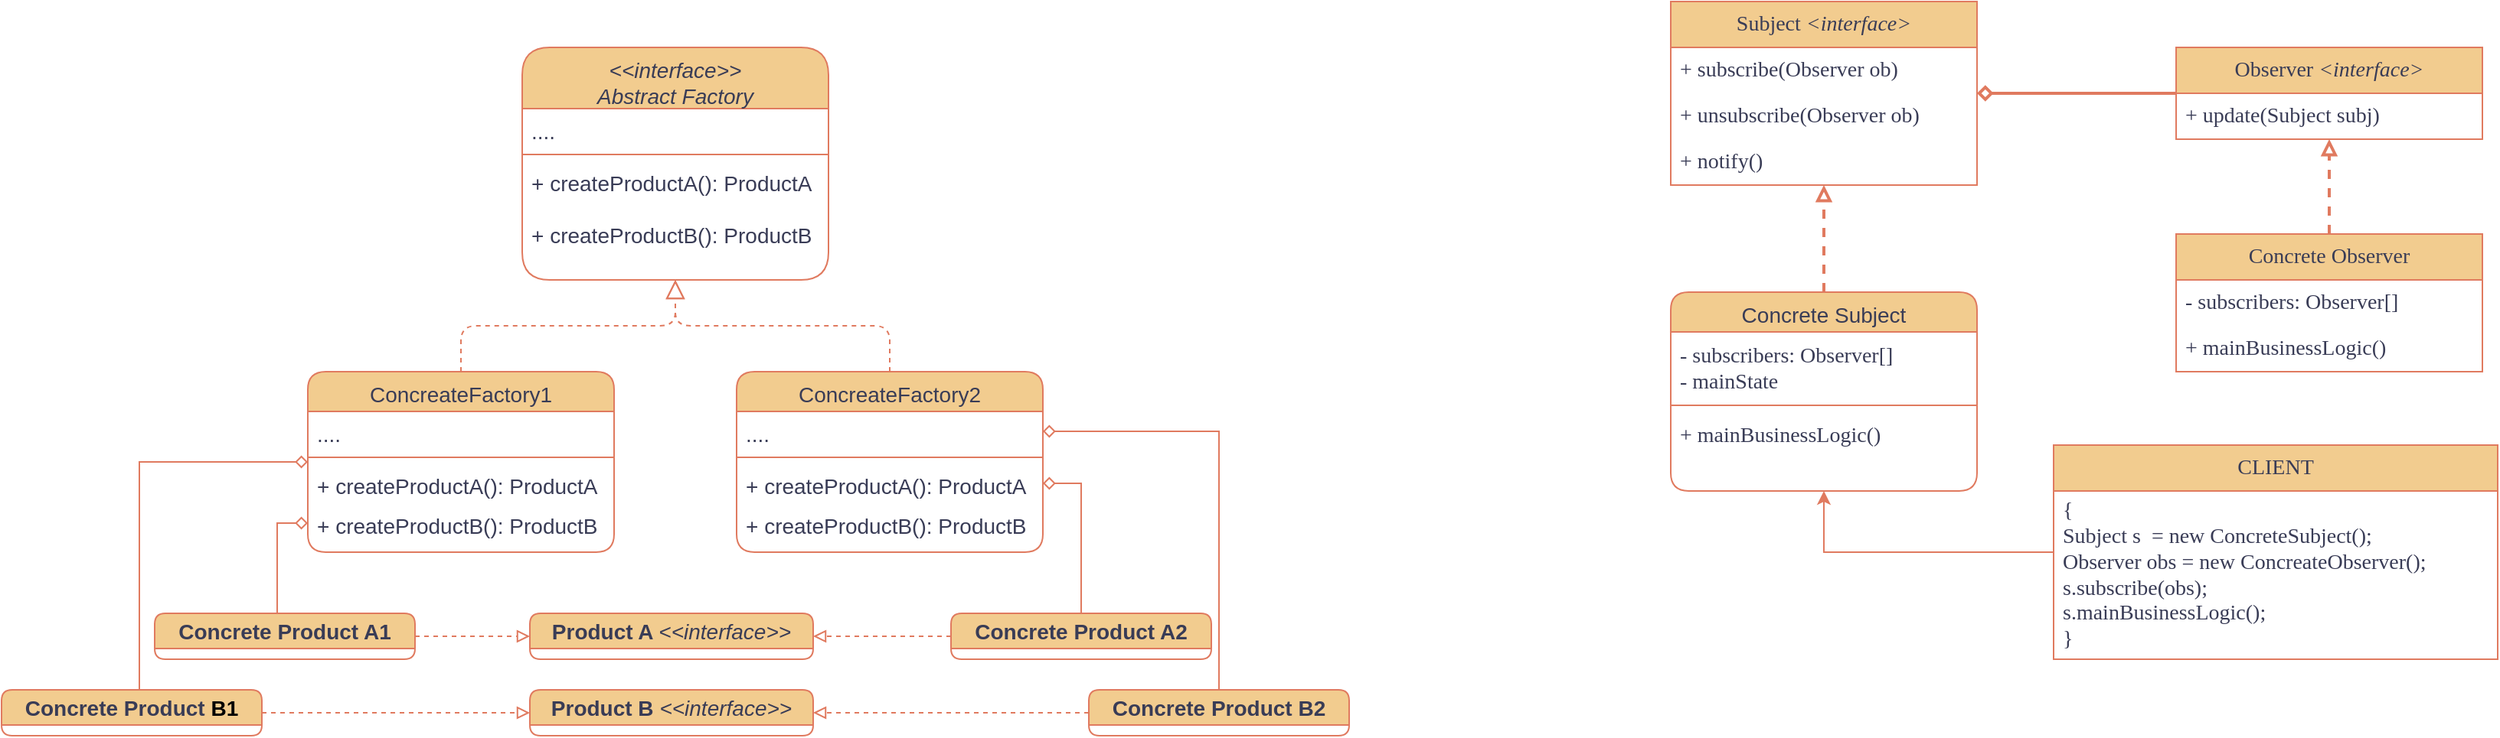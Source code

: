 <mxfile version="26.2.8">
  <diagram id="C5RBs43oDa-KdzZeNtuy" name="Page-1">
    <mxGraphModel dx="2593" dy="857" grid="1" gridSize="10" guides="1" tooltips="1" connect="1" arrows="1" fold="1" page="0" pageScale="1" pageWidth="827" pageHeight="1169" background="none" math="0" shadow="0">
      <root>
        <mxCell id="WIyWlLk6GJQsqaUBKTNV-0" />
        <mxCell id="WIyWlLk6GJQsqaUBKTNV-1" parent="WIyWlLk6GJQsqaUBKTNV-0" />
        <mxCell id="zkfFHV4jXpPFQw0GAbJ--0" value="&lt;&lt;interface&gt;&gt;&#xa;Abstract Factory" style="swimlane;fontStyle=2;align=center;verticalAlign=top;childLayout=stackLayout;horizontal=1;startSize=40;horizontalStack=0;resizeParent=1;resizeLast=0;collapsible=1;marginBottom=0;rounded=1;shadow=0;strokeWidth=1;labelBackgroundColor=none;fillColor=#F2CC8F;strokeColor=#E07A5F;fontColor=#393C56;fontSize=14;" parent="WIyWlLk6GJQsqaUBKTNV-1" vertex="1">
          <mxGeometry x="260" y="80" width="200" height="152" as="geometry">
            <mxRectangle x="200" y="100" width="160" height="26" as="alternateBounds" />
          </mxGeometry>
        </mxCell>
        <mxCell id="zkfFHV4jXpPFQw0GAbJ--1" value="...." style="text;align=left;verticalAlign=top;spacingLeft=4;spacingRight=4;overflow=hidden;rotatable=0;points=[[0,0.5],[1,0.5]];portConstraint=eastwest;labelBackgroundColor=none;fontColor=#393C56;rounded=1;fontSize=14;" parent="zkfFHV4jXpPFQw0GAbJ--0" vertex="1">
          <mxGeometry y="40" width="200" height="26" as="geometry" />
        </mxCell>
        <mxCell id="zkfFHV4jXpPFQw0GAbJ--4" value="" style="line;html=1;strokeWidth=1;align=left;verticalAlign=middle;spacingTop=-1;spacingLeft=3;spacingRight=3;rotatable=0;labelPosition=right;points=[];portConstraint=eastwest;labelBackgroundColor=none;fillColor=#F2CC8F;strokeColor=#E07A5F;fontColor=#393C56;rounded=1;fontSize=14;" parent="zkfFHV4jXpPFQw0GAbJ--0" vertex="1">
          <mxGeometry y="66" width="200" height="8" as="geometry" />
        </mxCell>
        <mxCell id="zkfFHV4jXpPFQw0GAbJ--5" value="+ createProductA(): ProductA&#xa;&#xa;+ createProductB(): ProductB" style="text;align=left;verticalAlign=top;spacingLeft=4;spacingRight=4;overflow=hidden;rotatable=0;points=[[0,0.5],[1,0.5]];portConstraint=eastwest;labelBackgroundColor=none;fontColor=#393C56;rounded=1;fontSize=14;" parent="zkfFHV4jXpPFQw0GAbJ--0" vertex="1">
          <mxGeometry y="74" width="200" height="56" as="geometry" />
        </mxCell>
        <mxCell id="zkfFHV4jXpPFQw0GAbJ--6" value="ConcreateFactory1" style="swimlane;fontStyle=0;align=center;verticalAlign=top;childLayout=stackLayout;horizontal=1;startSize=26;horizontalStack=0;resizeParent=1;resizeLast=0;collapsible=1;marginBottom=0;rounded=1;shadow=0;strokeWidth=1;labelBackgroundColor=none;fillColor=#F2CC8F;strokeColor=#E07A5F;fontColor=#393C56;fontSize=14;" parent="WIyWlLk6GJQsqaUBKTNV-1" vertex="1">
          <mxGeometry x="120" y="292" width="200" height="118" as="geometry">
            <mxRectangle x="70" y="292" width="160" height="26" as="alternateBounds" />
          </mxGeometry>
        </mxCell>
        <mxCell id="zkfFHV4jXpPFQw0GAbJ--8" value="...." style="text;align=left;verticalAlign=top;spacingLeft=4;spacingRight=4;overflow=hidden;rotatable=0;points=[[0,0.5],[1,0.5]];portConstraint=eastwest;rounded=1;shadow=0;html=0;labelBackgroundColor=none;fontColor=#393C56;fontSize=14;" parent="zkfFHV4jXpPFQw0GAbJ--6" vertex="1">
          <mxGeometry y="26" width="200" height="26" as="geometry" />
        </mxCell>
        <mxCell id="zkfFHV4jXpPFQw0GAbJ--9" value="" style="line;html=1;strokeWidth=1;align=left;verticalAlign=middle;spacingTop=-1;spacingLeft=3;spacingRight=3;rotatable=0;labelPosition=right;points=[];portConstraint=eastwest;labelBackgroundColor=none;fillColor=#F2CC8F;strokeColor=#E07A5F;fontColor=#393C56;rounded=1;fontSize=14;" parent="zkfFHV4jXpPFQw0GAbJ--6" vertex="1">
          <mxGeometry y="52" width="200" height="8" as="geometry" />
        </mxCell>
        <mxCell id="zkfFHV4jXpPFQw0GAbJ--10" value="+ createProductA(): ProductA" style="text;align=left;verticalAlign=top;spacingLeft=4;spacingRight=4;overflow=hidden;rotatable=0;points=[[0,0.5],[1,0.5]];portConstraint=eastwest;fontStyle=0;labelBackgroundColor=none;fontColor=#393C56;rounded=1;fontSize=14;" parent="zkfFHV4jXpPFQw0GAbJ--6" vertex="1">
          <mxGeometry y="60" width="200" height="26" as="geometry" />
        </mxCell>
        <mxCell id="zkfFHV4jXpPFQw0GAbJ--11" value="+ createProductB(): ProductB" style="text;align=left;verticalAlign=top;spacingLeft=4;spacingRight=4;overflow=hidden;rotatable=0;points=[[0,0.5],[1,0.5]];portConstraint=eastwest;labelBackgroundColor=none;fontColor=#393C56;rounded=1;fontSize=14;" parent="zkfFHV4jXpPFQw0GAbJ--6" vertex="1">
          <mxGeometry y="86" width="200" height="26" as="geometry" />
        </mxCell>
        <mxCell id="zkfFHV4jXpPFQw0GAbJ--12" value="" style="endArrow=block;endSize=10;endFill=0;shadow=0;strokeWidth=1;rounded=1;curved=0;edgeStyle=elbowEdgeStyle;elbow=vertical;dashed=1;labelBackgroundColor=none;fontColor=default;strokeColor=#E07A5F;fontSize=14;" parent="WIyWlLk6GJQsqaUBKTNV-1" source="zkfFHV4jXpPFQw0GAbJ--6" target="zkfFHV4jXpPFQw0GAbJ--0" edge="1">
          <mxGeometry width="160" relative="1" as="geometry">
            <mxPoint x="260" y="203" as="sourcePoint" />
            <mxPoint x="260" y="203" as="targetPoint" />
          </mxGeometry>
        </mxCell>
        <mxCell id="zkfFHV4jXpPFQw0GAbJ--16" value="" style="endArrow=block;endSize=10;endFill=0;shadow=0;strokeWidth=1;rounded=1;curved=0;edgeStyle=elbowEdgeStyle;elbow=vertical;dashed=1;exitX=0.5;exitY=0;exitDx=0;exitDy=0;labelBackgroundColor=none;fontColor=default;strokeColor=#E07A5F;fontSize=14;" parent="WIyWlLk6GJQsqaUBKTNV-1" source="MUqr2w1ixIFpPwGGFblP-2" target="zkfFHV4jXpPFQw0GAbJ--0" edge="1">
          <mxGeometry width="160" relative="1" as="geometry">
            <mxPoint x="480" y="292" as="sourcePoint" />
            <mxPoint x="370" y="271" as="targetPoint" />
          </mxGeometry>
        </mxCell>
        <mxCell id="MUqr2w1ixIFpPwGGFblP-2" value="ConcreateFactory2" style="swimlane;fontStyle=0;align=center;verticalAlign=top;childLayout=stackLayout;horizontal=1;startSize=26;horizontalStack=0;resizeParent=1;resizeLast=0;collapsible=1;marginBottom=0;rounded=1;shadow=0;strokeWidth=1;labelBackgroundColor=none;fillColor=#F2CC8F;strokeColor=#E07A5F;fontColor=#393C56;fontSize=14;" vertex="1" parent="WIyWlLk6GJQsqaUBKTNV-1">
          <mxGeometry x="400" y="292" width="200" height="118" as="geometry">
            <mxRectangle x="329" y="292" width="160" height="26" as="alternateBounds" />
          </mxGeometry>
        </mxCell>
        <mxCell id="MUqr2w1ixIFpPwGGFblP-3" value="...." style="text;align=left;verticalAlign=top;spacingLeft=4;spacingRight=4;overflow=hidden;rotatable=0;points=[[0,0.5],[1,0.5]];portConstraint=eastwest;rounded=1;shadow=0;html=0;labelBackgroundColor=none;fontColor=#393C56;fontSize=14;" vertex="1" parent="MUqr2w1ixIFpPwGGFblP-2">
          <mxGeometry y="26" width="200" height="26" as="geometry" />
        </mxCell>
        <mxCell id="MUqr2w1ixIFpPwGGFblP-4" value="" style="line;html=1;strokeWidth=1;align=left;verticalAlign=middle;spacingTop=-1;spacingLeft=3;spacingRight=3;rotatable=0;labelPosition=right;points=[];portConstraint=eastwest;labelBackgroundColor=none;fillColor=#F2CC8F;strokeColor=#E07A5F;fontColor=#393C56;rounded=1;fontSize=14;" vertex="1" parent="MUqr2w1ixIFpPwGGFblP-2">
          <mxGeometry y="52" width="200" height="8" as="geometry" />
        </mxCell>
        <mxCell id="MUqr2w1ixIFpPwGGFblP-5" value="+ createProductA(): ProductA" style="text;align=left;verticalAlign=top;spacingLeft=4;spacingRight=4;overflow=hidden;rotatable=0;points=[[0,0.5],[1,0.5]];portConstraint=eastwest;fontStyle=0;labelBackgroundColor=none;fontColor=#393C56;rounded=1;fontSize=14;" vertex="1" parent="MUqr2w1ixIFpPwGGFblP-2">
          <mxGeometry y="60" width="200" height="26" as="geometry" />
        </mxCell>
        <mxCell id="MUqr2w1ixIFpPwGGFblP-6" value="+ createProductB(): ProductB" style="text;align=left;verticalAlign=top;spacingLeft=4;spacingRight=4;overflow=hidden;rotatable=0;points=[[0,0.5],[1,0.5]];portConstraint=eastwest;labelBackgroundColor=none;fontColor=#393C56;rounded=1;fontSize=14;" vertex="1" parent="MUqr2w1ixIFpPwGGFblP-2">
          <mxGeometry y="86" width="200" height="26" as="geometry" />
        </mxCell>
        <mxCell id="MUqr2w1ixIFpPwGGFblP-15" style="edgeStyle=orthogonalEdgeStyle;rounded=1;orthogonalLoop=1;jettySize=auto;html=1;entryX=0;entryY=0.5;entryDx=0;entryDy=0;dashed=1;endArrow=block;endFill=0;labelBackgroundColor=none;fontColor=default;strokeColor=#E07A5F;fontSize=14;" edge="1" parent="WIyWlLk6GJQsqaUBKTNV-1" source="MUqr2w1ixIFpPwGGFblP-8" target="MUqr2w1ixIFpPwGGFblP-12">
          <mxGeometry relative="1" as="geometry" />
        </mxCell>
        <mxCell id="MUqr2w1ixIFpPwGGFblP-29" value="" style="edgeStyle=orthogonalEdgeStyle;rounded=0;orthogonalLoop=1;jettySize=auto;html=1;strokeColor=#E07A5F;fontColor=#393C56;fillColor=#F2CC8F;endArrow=diamond;endFill=0;" edge="1" parent="WIyWlLk6GJQsqaUBKTNV-1" source="MUqr2w1ixIFpPwGGFblP-8" target="zkfFHV4jXpPFQw0GAbJ--11">
          <mxGeometry relative="1" as="geometry">
            <Array as="points">
              <mxPoint x="100" y="391" />
            </Array>
          </mxGeometry>
        </mxCell>
        <mxCell id="MUqr2w1ixIFpPwGGFblP-8" value="Concrete Product A1" style="swimlane;whiteSpace=wrap;html=1;labelBackgroundColor=none;fillColor=#F2CC8F;strokeColor=#E07A5F;fontColor=#393C56;rounded=1;fontSize=14;" vertex="1" collapsed="1" parent="WIyWlLk6GJQsqaUBKTNV-1">
          <mxGeometry x="20" y="450" width="170" height="30" as="geometry">
            <mxRectangle x="210" y="460" width="200" height="200" as="alternateBounds" />
          </mxGeometry>
        </mxCell>
        <mxCell id="MUqr2w1ixIFpPwGGFblP-16" style="edgeStyle=orthogonalEdgeStyle;rounded=1;orthogonalLoop=1;jettySize=auto;html=1;entryX=0;entryY=0.5;entryDx=0;entryDy=0;dashed=1;endArrow=block;endFill=0;labelBackgroundColor=none;fontColor=default;strokeColor=#E07A5F;fontSize=14;" edge="1" parent="WIyWlLk6GJQsqaUBKTNV-1" source="MUqr2w1ixIFpPwGGFblP-9" target="MUqr2w1ixIFpPwGGFblP-14">
          <mxGeometry relative="1" as="geometry" />
        </mxCell>
        <mxCell id="MUqr2w1ixIFpPwGGFblP-30" style="edgeStyle=orthogonalEdgeStyle;rounded=0;orthogonalLoop=1;jettySize=auto;html=1;strokeColor=#E07A5F;fontColor=#393C56;fillColor=#F2CC8F;endArrow=diamond;endFill=0;" edge="1" parent="WIyWlLk6GJQsqaUBKTNV-1" source="MUqr2w1ixIFpPwGGFblP-9" target="zkfFHV4jXpPFQw0GAbJ--6">
          <mxGeometry relative="1" as="geometry">
            <Array as="points">
              <mxPoint x="10" y="351" />
            </Array>
          </mxGeometry>
        </mxCell>
        <mxCell id="MUqr2w1ixIFpPwGGFblP-9" value="Concrete Product&amp;nbsp;&lt;span style=&quot;background-color: transparent; color: light-dark(rgb(0, 0, 0), rgb(255, 255, 255));&quot;&gt;B1&lt;/span&gt;" style="swimlane;whiteSpace=wrap;html=1;labelBackgroundColor=none;fillColor=#F2CC8F;strokeColor=#E07A5F;fontColor=#393C56;rounded=1;fontSize=14;" vertex="1" collapsed="1" parent="WIyWlLk6GJQsqaUBKTNV-1">
          <mxGeometry x="-80" y="500" width="170" height="30" as="geometry">
            <mxRectangle x="210" y="460" width="200" height="200" as="alternateBounds" />
          </mxGeometry>
        </mxCell>
        <mxCell id="MUqr2w1ixIFpPwGGFblP-18" style="edgeStyle=orthogonalEdgeStyle;rounded=1;orthogonalLoop=1;jettySize=auto;html=1;dashed=1;endArrow=block;endFill=0;labelBackgroundColor=none;fontColor=default;strokeColor=#E07A5F;fontSize=14;" edge="1" parent="WIyWlLk6GJQsqaUBKTNV-1" source="MUqr2w1ixIFpPwGGFblP-10" target="MUqr2w1ixIFpPwGGFblP-14">
          <mxGeometry relative="1" as="geometry">
            <mxPoint x="490" y="515" as="targetPoint" />
          </mxGeometry>
        </mxCell>
        <mxCell id="MUqr2w1ixIFpPwGGFblP-10" value="Concrete Product B2" style="swimlane;whiteSpace=wrap;html=1;labelBackgroundColor=none;fillColor=#F2CC8F;strokeColor=#E07A5F;fontColor=#393C56;rounded=1;fontSize=14;" vertex="1" collapsed="1" parent="WIyWlLk6GJQsqaUBKTNV-1">
          <mxGeometry x="630" y="500" width="170" height="30" as="geometry">
            <mxRectangle x="210" y="460" width="200" height="200" as="alternateBounds" />
          </mxGeometry>
        </mxCell>
        <mxCell id="MUqr2w1ixIFpPwGGFblP-17" style="edgeStyle=orthogonalEdgeStyle;rounded=1;orthogonalLoop=1;jettySize=auto;html=1;dashed=1;endArrow=block;endFill=0;labelBackgroundColor=none;fontColor=default;strokeColor=#E07A5F;fontSize=14;" edge="1" parent="WIyWlLk6GJQsqaUBKTNV-1" source="MUqr2w1ixIFpPwGGFblP-11" target="MUqr2w1ixIFpPwGGFblP-12">
          <mxGeometry relative="1" as="geometry">
            <mxPoint x="490" y="465" as="targetPoint" />
          </mxGeometry>
        </mxCell>
        <mxCell id="MUqr2w1ixIFpPwGGFblP-28" style="edgeStyle=orthogonalEdgeStyle;rounded=0;orthogonalLoop=1;jettySize=auto;html=1;exitX=0.5;exitY=0;exitDx=0;exitDy=0;entryX=1;entryY=0.5;entryDx=0;entryDy=0;strokeColor=#E07A5F;fontColor=#393C56;fillColor=#F2CC8F;endArrow=diamond;endFill=0;" edge="1" parent="WIyWlLk6GJQsqaUBKTNV-1" source="MUqr2w1ixIFpPwGGFblP-11" target="MUqr2w1ixIFpPwGGFblP-5">
          <mxGeometry relative="1" as="geometry" />
        </mxCell>
        <mxCell id="MUqr2w1ixIFpPwGGFblP-11" value="Concrete Product A2" style="swimlane;whiteSpace=wrap;html=1;labelBackgroundColor=none;fillColor=#F2CC8F;strokeColor=#E07A5F;fontColor=#393C56;rounded=1;fontSize=14;" vertex="1" collapsed="1" parent="WIyWlLk6GJQsqaUBKTNV-1">
          <mxGeometry x="540" y="450" width="170" height="30" as="geometry">
            <mxRectangle x="210" y="460" width="200" height="200" as="alternateBounds" />
          </mxGeometry>
        </mxCell>
        <mxCell id="MUqr2w1ixIFpPwGGFblP-12" value="Product A &lt;span style=&quot;font-weight: normal;&quot;&gt;&lt;i&gt;&amp;lt;&amp;lt;interface&amp;gt;&amp;gt;&lt;/i&gt;&lt;/span&gt;" style="swimlane;whiteSpace=wrap;html=1;startSize=23;labelBackgroundColor=none;fillColor=#F2CC8F;strokeColor=#E07A5F;fontColor=#393C56;rounded=1;fontSize=14;" vertex="1" collapsed="1" parent="WIyWlLk6GJQsqaUBKTNV-1">
          <mxGeometry x="265" y="450" width="185" height="30" as="geometry">
            <mxRectangle x="210" y="460" width="200" height="200" as="alternateBounds" />
          </mxGeometry>
        </mxCell>
        <mxCell id="MUqr2w1ixIFpPwGGFblP-14" value="Product B&amp;nbsp;&lt;span style=&quot;font-weight: normal;&quot;&gt;&lt;i&gt;&amp;lt;&amp;lt;interface&amp;gt;&amp;gt;&lt;/i&gt;&lt;/span&gt;" style="swimlane;whiteSpace=wrap;html=1;startSize=23;labelBackgroundColor=none;fillColor=#F2CC8F;strokeColor=#E07A5F;fontColor=#393C56;rounded=1;fontSize=14;" vertex="1" collapsed="1" parent="WIyWlLk6GJQsqaUBKTNV-1">
          <mxGeometry x="265" y="500" width="185" height="30" as="geometry">
            <mxRectangle x="210" y="460" width="200" height="200" as="alternateBounds" />
          </mxGeometry>
        </mxCell>
        <mxCell id="MUqr2w1ixIFpPwGGFblP-27" style="edgeStyle=orthogonalEdgeStyle;rounded=0;orthogonalLoop=1;jettySize=auto;html=1;exitX=0.5;exitY=0;exitDx=0;exitDy=0;endArrow=diamond;endFill=0;labelBackgroundColor=none;strokeColor=#E07A5F;fontColor=default;fontSize=14;" edge="1" parent="WIyWlLk6GJQsqaUBKTNV-1" source="MUqr2w1ixIFpPwGGFblP-10" target="MUqr2w1ixIFpPwGGFblP-3">
          <mxGeometry relative="1" as="geometry" />
        </mxCell>
        <mxCell id="MUqr2w1ixIFpPwGGFblP-53" style="edgeStyle=orthogonalEdgeStyle;rounded=0;orthogonalLoop=1;jettySize=auto;html=1;strokeColor=#E07A5F;fontColor=#393C56;fillColor=#F2CC8F;strokeWidth=2;endArrow=diamond;endFill=0;" edge="1" parent="WIyWlLk6GJQsqaUBKTNV-1" source="MUqr2w1ixIFpPwGGFblP-41" target="MUqr2w1ixIFpPwGGFblP-32">
          <mxGeometry relative="1" as="geometry" />
        </mxCell>
        <mxCell id="MUqr2w1ixIFpPwGGFblP-32" value="&lt;div&gt;Subject &lt;i&gt;&amp;lt;interface&amp;gt;&lt;/i&gt;&lt;/div&gt;" style="swimlane;fontStyle=0;childLayout=stackLayout;horizontal=1;startSize=30;horizontalStack=0;resizeParent=1;resizeParentMax=0;resizeLast=0;collapsible=1;marginBottom=0;whiteSpace=wrap;html=1;strokeColor=#E07A5F;fontColor=#393C56;fillColor=#F2CC8F;fontSize=14;fontFamily=Comic Sans MS;" vertex="1" parent="WIyWlLk6GJQsqaUBKTNV-1">
          <mxGeometry x="1010" y="50" width="200" height="120" as="geometry" />
        </mxCell>
        <mxCell id="MUqr2w1ixIFpPwGGFblP-33" value="+ subscribe(Observer ob)" style="text;strokeColor=none;fillColor=none;align=left;verticalAlign=middle;spacingLeft=4;spacingRight=4;overflow=hidden;points=[[0,0.5],[1,0.5]];portConstraint=eastwest;rotatable=0;whiteSpace=wrap;html=1;fontColor=#393C56;fontSize=14;fontFamily=Comic Sans MS;" vertex="1" parent="MUqr2w1ixIFpPwGGFblP-32">
          <mxGeometry y="30" width="200" height="30" as="geometry" />
        </mxCell>
        <mxCell id="MUqr2w1ixIFpPwGGFblP-34" value="+ unsubscribe(Observer ob)" style="text;strokeColor=none;fillColor=none;align=left;verticalAlign=middle;spacingLeft=4;spacingRight=4;overflow=hidden;points=[[0,0.5],[1,0.5]];portConstraint=eastwest;rotatable=0;whiteSpace=wrap;html=1;fontColor=#393C56;fontSize=14;fontFamily=Comic Sans MS;" vertex="1" parent="MUqr2w1ixIFpPwGGFblP-32">
          <mxGeometry y="60" width="200" height="30" as="geometry" />
        </mxCell>
        <mxCell id="MUqr2w1ixIFpPwGGFblP-35" value="+ notify()" style="text;strokeColor=none;fillColor=none;align=left;verticalAlign=middle;spacingLeft=4;spacingRight=4;overflow=hidden;points=[[0,0.5],[1,0.5]];portConstraint=eastwest;rotatable=0;whiteSpace=wrap;html=1;fontColor=#393C56;fontSize=14;fontFamily=Comic Sans MS;" vertex="1" parent="MUqr2w1ixIFpPwGGFblP-32">
          <mxGeometry y="90" width="200" height="30" as="geometry" />
        </mxCell>
        <mxCell id="MUqr2w1ixIFpPwGGFblP-40" style="edgeStyle=orthogonalEdgeStyle;rounded=0;orthogonalLoop=1;jettySize=auto;html=1;strokeColor=#E07A5F;fontColor=#393C56;fillColor=#F2CC8F;endArrow=block;endFill=0;dashed=1;strokeWidth=2;exitX=0.5;exitY=0;exitDx=0;exitDy=0;" edge="1" parent="WIyWlLk6GJQsqaUBKTNV-1" source="MUqr2w1ixIFpPwGGFblP-57" target="MUqr2w1ixIFpPwGGFblP-32">
          <mxGeometry relative="1" as="geometry">
            <mxPoint x="900" y="230" as="sourcePoint" />
          </mxGeometry>
        </mxCell>
        <mxCell id="MUqr2w1ixIFpPwGGFblP-41" value="&lt;div&gt;Observer&amp;nbsp;&lt;i&gt;&amp;lt;interface&amp;gt;&lt;/i&gt;&lt;/div&gt;" style="swimlane;fontStyle=0;childLayout=stackLayout;horizontal=1;startSize=30;horizontalStack=0;resizeParent=1;resizeParentMax=0;resizeLast=0;collapsible=1;marginBottom=0;whiteSpace=wrap;html=1;strokeColor=#E07A5F;fontColor=#393C56;fillColor=#F2CC8F;fontSize=14;fontFamily=Comic Sans MS;" vertex="1" parent="WIyWlLk6GJQsqaUBKTNV-1">
          <mxGeometry x="1340" y="80" width="200" height="60" as="geometry" />
        </mxCell>
        <mxCell id="MUqr2w1ixIFpPwGGFblP-42" value="+ update(Subject subj)" style="text;strokeColor=none;fillColor=none;align=left;verticalAlign=middle;spacingLeft=4;spacingRight=4;overflow=hidden;points=[[0,0.5],[1,0.5]];portConstraint=eastwest;rotatable=0;whiteSpace=wrap;html=1;fontColor=#393C56;fontSize=14;fontFamily=Comic Sans MS;" vertex="1" parent="MUqr2w1ixIFpPwGGFblP-41">
          <mxGeometry y="30" width="200" height="30" as="geometry" />
        </mxCell>
        <mxCell id="MUqr2w1ixIFpPwGGFblP-51" style="edgeStyle=orthogonalEdgeStyle;rounded=0;orthogonalLoop=1;jettySize=auto;html=1;strokeColor=#E07A5F;fontColor=#393C56;fillColor=#F2CC8F;endArrow=block;endFill=0;dashed=1;strokeWidth=2;" edge="1" parent="WIyWlLk6GJQsqaUBKTNV-1" source="MUqr2w1ixIFpPwGGFblP-45" target="MUqr2w1ixIFpPwGGFblP-41">
          <mxGeometry relative="1" as="geometry" />
        </mxCell>
        <mxCell id="MUqr2w1ixIFpPwGGFblP-45" value="Concrete Observer" style="swimlane;fontStyle=0;childLayout=stackLayout;horizontal=1;startSize=30;horizontalStack=0;resizeParent=1;resizeParentMax=0;resizeLast=0;collapsible=1;marginBottom=0;whiteSpace=wrap;html=1;strokeColor=#E07A5F;fontColor=#393C56;fillColor=#F2CC8F;fontFamily=Comic Sans MS;fontSize=14;" vertex="1" parent="WIyWlLk6GJQsqaUBKTNV-1">
          <mxGeometry x="1340" y="202" width="200" height="90" as="geometry" />
        </mxCell>
        <mxCell id="MUqr2w1ixIFpPwGGFblP-46" value="- subscribers: Observer[]" style="text;strokeColor=none;fillColor=none;align=left;verticalAlign=middle;spacingLeft=4;spacingRight=4;overflow=hidden;points=[[0,0.5],[1,0.5]];portConstraint=eastwest;rotatable=0;whiteSpace=wrap;html=1;fontColor=#393C56;fontFamily=Comic Sans MS;fontSize=14;" vertex="1" parent="MUqr2w1ixIFpPwGGFblP-45">
          <mxGeometry y="30" width="200" height="30" as="geometry" />
        </mxCell>
        <mxCell id="MUqr2w1ixIFpPwGGFblP-47" value="+ mainBusinessLogic()" style="text;strokeColor=none;fillColor=none;align=left;verticalAlign=middle;spacingLeft=4;spacingRight=4;overflow=hidden;points=[[0,0.5],[1,0.5]];portConstraint=eastwest;rotatable=0;whiteSpace=wrap;html=1;fontColor=#393C56;fontFamily=Comic Sans MS;fontSize=14;" vertex="1" parent="MUqr2w1ixIFpPwGGFblP-45">
          <mxGeometry y="60" width="200" height="30" as="geometry" />
        </mxCell>
        <mxCell id="MUqr2w1ixIFpPwGGFblP-56" style="edgeStyle=orthogonalEdgeStyle;rounded=0;orthogonalLoop=1;jettySize=auto;html=1;strokeColor=#E07A5F;fontColor=#393C56;fillColor=#F2CC8F;entryX=0.5;entryY=1;entryDx=0;entryDy=0;" edge="1" parent="WIyWlLk6GJQsqaUBKTNV-1" source="MUqr2w1ixIFpPwGGFblP-54" target="MUqr2w1ixIFpPwGGFblP-57">
          <mxGeometry relative="1" as="geometry" />
        </mxCell>
        <mxCell id="MUqr2w1ixIFpPwGGFblP-54" value="&lt;div&gt;CLIENT&lt;/div&gt;" style="swimlane;fontStyle=0;childLayout=stackLayout;horizontal=1;startSize=30;horizontalStack=0;resizeParent=1;resizeParentMax=0;resizeLast=0;collapsible=1;marginBottom=0;whiteSpace=wrap;html=1;strokeColor=#E07A5F;fontColor=#393C56;fillColor=#F2CC8F;fontSize=14;fontFamily=Comic Sans MS;" vertex="1" parent="WIyWlLk6GJQsqaUBKTNV-1">
          <mxGeometry x="1260" y="340" width="290" height="140" as="geometry" />
        </mxCell>
        <mxCell id="MUqr2w1ixIFpPwGGFblP-55" value="{&lt;div&gt;&lt;span style=&quot;white-space: pre;&quot;&gt;Subject s  = new ConcreteSubject();&#x9;&lt;/span&gt;&lt;/div&gt;&lt;div&gt;&lt;span style=&quot;white-space: pre;&quot;&gt;Observer obs = new ConcreateObserver();&lt;/span&gt;&lt;/div&gt;&lt;div&gt;&lt;span style=&quot;white-space: pre;&quot;&gt;s.subscribe(obs);&lt;/span&gt;&lt;/div&gt;&lt;div&gt;&lt;span style=&quot;white-space: pre;&quot;&gt;s.mainBusinessLogic();&lt;br&gt;&lt;/span&gt;}&lt;/div&gt;" style="text;strokeColor=none;fillColor=none;align=left;verticalAlign=middle;spacingLeft=4;spacingRight=4;overflow=hidden;points=[[0,0.5],[1,0.5]];portConstraint=eastwest;rotatable=0;whiteSpace=wrap;html=1;fontColor=#393C56;fontSize=14;fontFamily=Comic Sans MS;" vertex="1" parent="MUqr2w1ixIFpPwGGFblP-54">
          <mxGeometry y="30" width="290" height="110" as="geometry" />
        </mxCell>
        <mxCell id="MUqr2w1ixIFpPwGGFblP-57" value="Concrete Subject" style="swimlane;fontStyle=0;align=center;verticalAlign=top;childLayout=stackLayout;horizontal=1;startSize=26;horizontalStack=0;resizeParent=1;resizeLast=0;collapsible=1;marginBottom=0;rounded=1;shadow=0;strokeWidth=1;labelBackgroundColor=none;fillColor=#F2CC8F;strokeColor=#E07A5F;fontColor=#393C56;fontSize=14;" vertex="1" parent="WIyWlLk6GJQsqaUBKTNV-1">
          <mxGeometry x="1010" y="240" width="200" height="130" as="geometry">
            <mxRectangle x="329" y="292" width="160" height="26" as="alternateBounds" />
          </mxGeometry>
        </mxCell>
        <mxCell id="MUqr2w1ixIFpPwGGFblP-58" value="- subscribers: Observer[]&#xa;- mainState" style="text;align=left;verticalAlign=top;spacingLeft=4;spacingRight=4;overflow=hidden;rotatable=0;points=[[0,0.5],[1,0.5]];portConstraint=eastwest;rounded=1;shadow=0;html=0;labelBackgroundColor=none;fontColor=#393C56;fontSize=14;fontFamily=Comic Sans MS;" vertex="1" parent="MUqr2w1ixIFpPwGGFblP-57">
          <mxGeometry y="26" width="200" height="44" as="geometry" />
        </mxCell>
        <mxCell id="MUqr2w1ixIFpPwGGFblP-59" value="" style="line;html=1;strokeWidth=1;align=left;verticalAlign=middle;spacingTop=-1;spacingLeft=3;spacingRight=3;rotatable=0;labelPosition=right;points=[];portConstraint=eastwest;labelBackgroundColor=none;fillColor=#F2CC8F;strokeColor=#E07A5F;fontColor=#393C56;rounded=1;fontSize=14;" vertex="1" parent="MUqr2w1ixIFpPwGGFblP-57">
          <mxGeometry y="70" width="200" height="8" as="geometry" />
        </mxCell>
        <mxCell id="MUqr2w1ixIFpPwGGFblP-60" value="+ mainBusinessLogic()" style="text;align=left;verticalAlign=top;spacingLeft=4;spacingRight=4;overflow=hidden;rotatable=0;points=[[0,0.5],[1,0.5]];portConstraint=eastwest;fontStyle=0;labelBackgroundColor=none;fontColor=#393C56;rounded=1;fontSize=14;fontFamily=Comic Sans MS;" vertex="1" parent="MUqr2w1ixIFpPwGGFblP-57">
          <mxGeometry y="78" width="200" height="26" as="geometry" />
        </mxCell>
      </root>
    </mxGraphModel>
  </diagram>
</mxfile>

